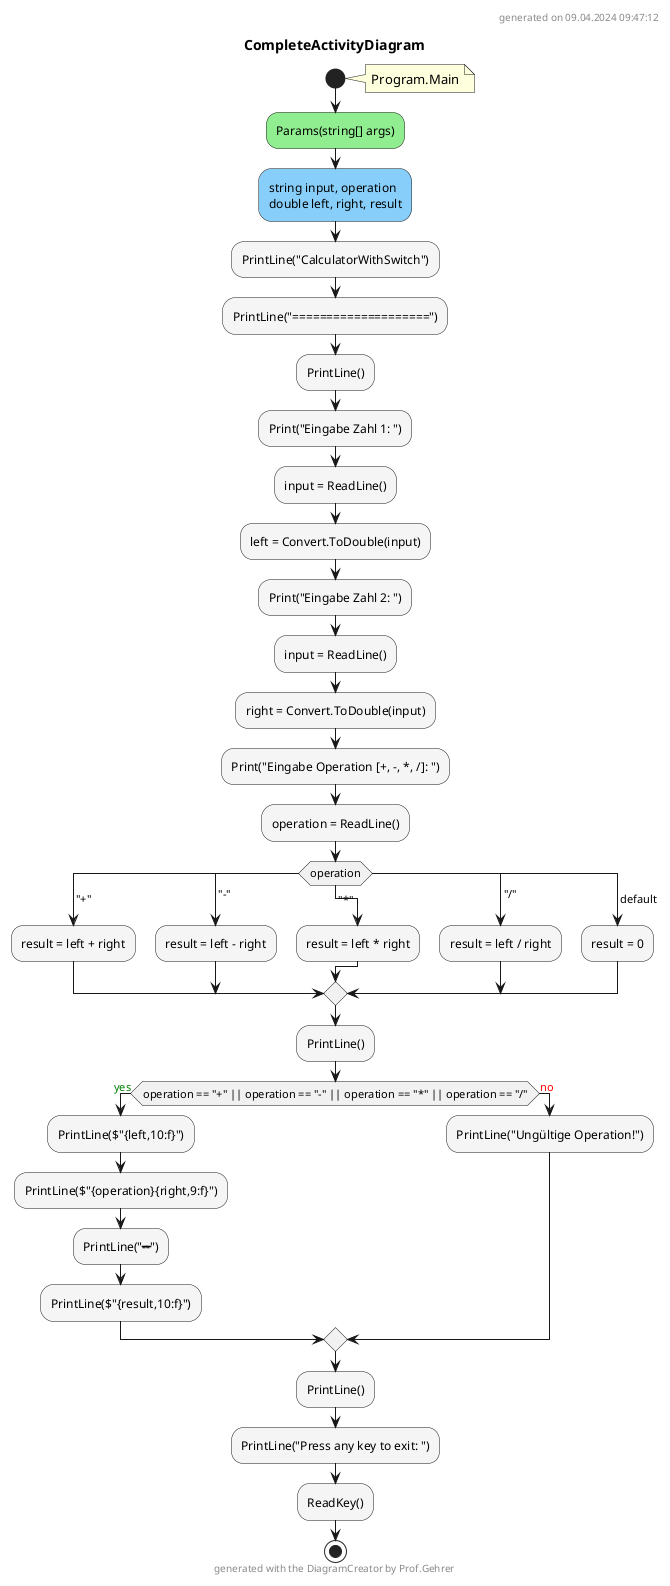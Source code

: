 @startuml CompleteActivityDiagram
header
generated on 09.04.2024 09:47:12
end header
title CompleteActivityDiagram
start
note right:  Program.Main
#LightGreen:Params(string[] args);
#LightSkyBlue:string input, operation\ndouble left, right, result;
#WhiteSmoke:PrintLine("CalculatorWithSwitch");
#WhiteSmoke:PrintLine("====================");
#WhiteSmoke:PrintLine();
#WhiteSmoke:Print("Eingabe Zahl 1: ");
#WhiteSmoke:input = ReadLine();
#WhiteSmoke:left = Convert.ToDouble(input);
#WhiteSmoke:Print("Eingabe Zahl 2: ");
#WhiteSmoke:input = ReadLine();
#WhiteSmoke:right = Convert.ToDouble(input);
#WhiteSmoke:Print("Eingabe Operation [+, -, *, /]: ");
#WhiteSmoke:operation = ReadLine();
switch (operation)
    case( "+" )
    #WhiteSmoke:result = left + right;
    case( "-" )
    #WhiteSmoke:result = left - right;
    case( "*" )
    #WhiteSmoke:result = left * right;
    case( "/" )
    #WhiteSmoke:result = left / right;
    case ( default )
    #WhiteSmoke:result = 0;
endswitch
#WhiteSmoke:PrintLine();
if (operation == "+" || operation == "-" || operation == "*" || operation == "/") then (<color:green>yes)
        #WhiteSmoke:PrintLine($"{left,10:f}");
        #WhiteSmoke:PrintLine($"{operation}{right,9:f}");
        #WhiteSmoke:PrintLine("----------");
        #WhiteSmoke:PrintLine($"{result,10:f}");
    else (<color:red>no)
            #WhiteSmoke:PrintLine("Ungültige Operation!");
endif
#WhiteSmoke:PrintLine();
#WhiteSmoke:PrintLine("Press any key to exit: ");
#WhiteSmoke:ReadKey();
stop
footer
generated with the DiagramCreator by Prof.Gehrer
end footer
@enduml
